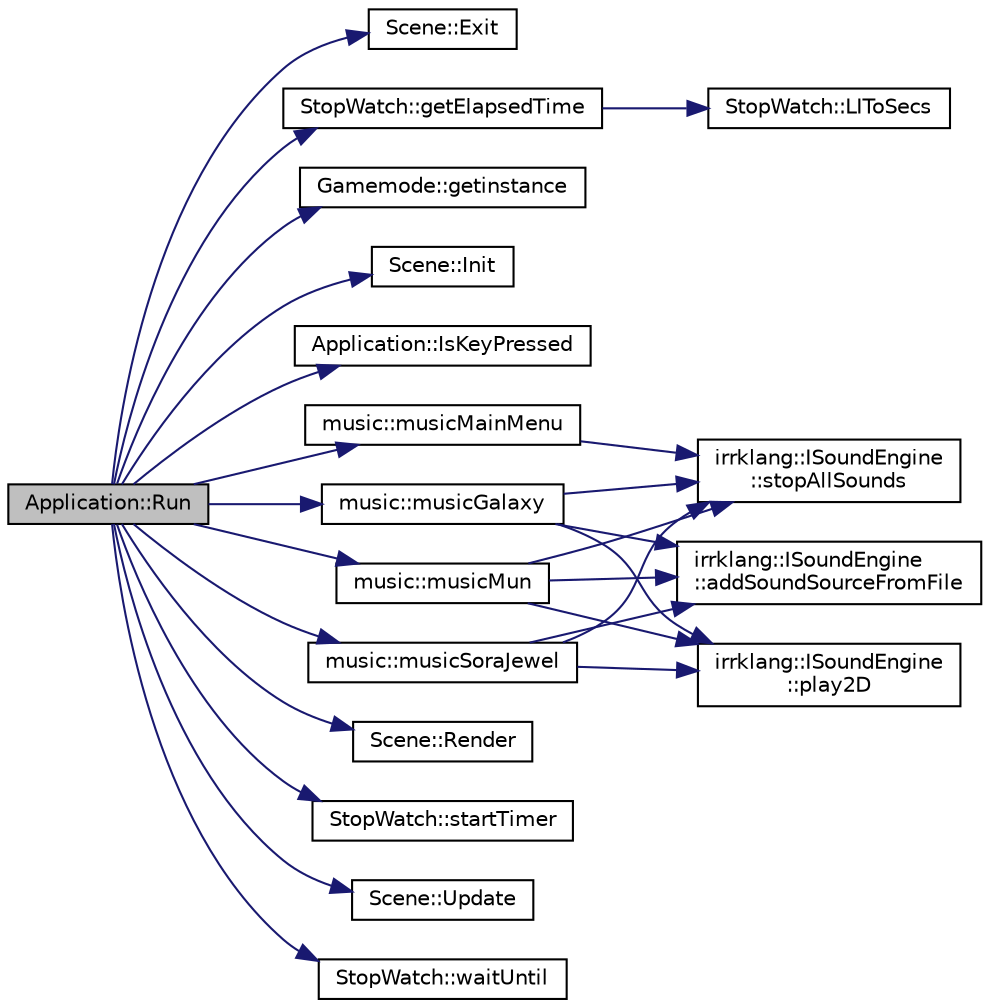 digraph "Application::Run"
{
  bgcolor="transparent";
  edge [fontname="Helvetica",fontsize="10",labelfontname="Helvetica",labelfontsize="10"];
  node [fontname="Helvetica",fontsize="10",shape=record];
  rankdir="LR";
  Node1 [label="Application::Run",height=0.2,width=0.4,color="black", fillcolor="grey75", style="filled", fontcolor="black"];
  Node1 -> Node2 [color="midnightblue",fontsize="10",style="solid",fontname="Helvetica"];
  Node2 [label="Scene::Exit",height=0.2,width=0.4,color="black",URL="$classScene.html#aae8e24654ef98c79961c2b804b12852c"];
  Node1 -> Node3 [color="midnightblue",fontsize="10",style="solid",fontname="Helvetica"];
  Node3 [label="StopWatch::getElapsedTime",height=0.2,width=0.4,color="black",URL="$classStopWatch.html#ac8be1626396d1a5ca414f74349d59eb2"];
  Node3 -> Node4 [color="midnightblue",fontsize="10",style="solid",fontname="Helvetica"];
  Node4 [label="StopWatch::LIToSecs",height=0.2,width=0.4,color="black",URL="$classStopWatch.html#a2e61acbf46638eb3275cc8a7c1ea768d"];
  Node1 -> Node5 [color="midnightblue",fontsize="10",style="solid",fontname="Helvetica"];
  Node5 [label="Gamemode::getinstance",height=0.2,width=0.4,color="black",URL="$classGamemode.html#af47c19fec76ecf68cf2b13933572ec19"];
  Node1 -> Node6 [color="midnightblue",fontsize="10",style="solid",fontname="Helvetica"];
  Node6 [label="Scene::Init",height=0.2,width=0.4,color="black",URL="$classScene.html#ac3c4677dfd702a3ffd5ffadd3f1ac478"];
  Node1 -> Node7 [color="midnightblue",fontsize="10",style="solid",fontname="Helvetica"];
  Node7 [label="Application::IsKeyPressed",height=0.2,width=0.4,color="black",URL="$classApplication.html#a72cc9bba26506a7c0f54c346dfbd5cfe"];
  Node1 -> Node8 [color="midnightblue",fontsize="10",style="solid",fontname="Helvetica"];
  Node8 [label="music::musicGalaxy",height=0.2,width=0.4,color="black",URL="$classmusic.html#a980e490547c2f6a7a7875e58548fce5b",tooltip="music function to play music for Galaxy scene "];
  Node8 -> Node9 [color="midnightblue",fontsize="10",style="solid",fontname="Helvetica"];
  Node9 [label="irrklang::ISoundEngine\l::stopAllSounds",height=0.2,width=0.4,color="black",URL="$classirrklang_1_1ISoundEngine.html#a38dbc2f1d49e3127fc4a81a9c1a2f82d",tooltip="Stops all currently playing sounds. "];
  Node8 -> Node10 [color="midnightblue",fontsize="10",style="solid",fontname="Helvetica"];
  Node10 [label="irrklang::ISoundEngine\l::addSoundSourceFromFile",height=0.2,width=0.4,color="black",URL="$classirrklang_1_1ISoundEngine.html#a4eed0fa6712872e55003b26462e21005",tooltip="Adds sound source into the sound engine as file. "];
  Node8 -> Node11 [color="midnightblue",fontsize="10",style="solid",fontname="Helvetica"];
  Node11 [label="irrklang::ISoundEngine\l::play2D",height=0.2,width=0.4,color="black",URL="$classirrklang_1_1ISoundEngine.html#a25f612fe6479d3b22dc5bab2a2eaa927",tooltip="loads a sound source (if not loaded already) from a file and plays it. "];
  Node1 -> Node12 [color="midnightblue",fontsize="10",style="solid",fontname="Helvetica"];
  Node12 [label="music::musicMainMenu",height=0.2,width=0.4,color="black",URL="$classmusic.html#a2a0b59c8aef55331ccc449f3eb31f1a9",tooltip="music function to play music for main menu "];
  Node12 -> Node9 [color="midnightblue",fontsize="10",style="solid",fontname="Helvetica"];
  Node1 -> Node13 [color="midnightblue",fontsize="10",style="solid",fontname="Helvetica"];
  Node13 [label="music::musicMun",height=0.2,width=0.4,color="black",URL="$classmusic.html#a3d999425453d51069667bb0be1471e83",tooltip="music function to play music for Mun scene "];
  Node13 -> Node9 [color="midnightblue",fontsize="10",style="solid",fontname="Helvetica"];
  Node13 -> Node10 [color="midnightblue",fontsize="10",style="solid",fontname="Helvetica"];
  Node13 -> Node11 [color="midnightblue",fontsize="10",style="solid",fontname="Helvetica"];
  Node1 -> Node14 [color="midnightblue",fontsize="10",style="solid",fontname="Helvetica"];
  Node14 [label="music::musicSoraJewel",height=0.2,width=0.4,color="black",URL="$classmusic.html#a42a802fd796b8556d64225aa9abd55d3",tooltip="music function to play music for Sora Jewel scene "];
  Node14 -> Node9 [color="midnightblue",fontsize="10",style="solid",fontname="Helvetica"];
  Node14 -> Node10 [color="midnightblue",fontsize="10",style="solid",fontname="Helvetica"];
  Node14 -> Node11 [color="midnightblue",fontsize="10",style="solid",fontname="Helvetica"];
  Node1 -> Node15 [color="midnightblue",fontsize="10",style="solid",fontname="Helvetica"];
  Node15 [label="Scene::Render",height=0.2,width=0.4,color="black",URL="$classScene.html#ae24d21e12b34839994ad265662ea24d7"];
  Node1 -> Node16 [color="midnightblue",fontsize="10",style="solid",fontname="Helvetica"];
  Node16 [label="StopWatch::startTimer",height=0.2,width=0.4,color="black",URL="$classStopWatch.html#a23301f735a2e3190435e39c9fd70cdf2"];
  Node1 -> Node17 [color="midnightblue",fontsize="10",style="solid",fontname="Helvetica"];
  Node17 [label="Scene::Update",height=0.2,width=0.4,color="black",URL="$classScene.html#af5c6bcf2185087fb32c27fb8f6a18d91"];
  Node1 -> Node18 [color="midnightblue",fontsize="10",style="solid",fontname="Helvetica"];
  Node18 [label="StopWatch::waitUntil",height=0.2,width=0.4,color="black",URL="$classStopWatch.html#a2cd0856fc87a40038edfd66d784be8b4"];
}
